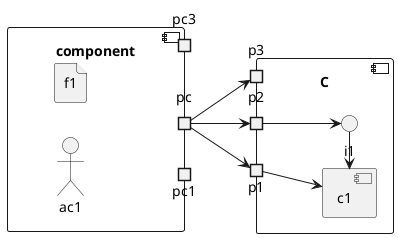 @startuml
left to right direction
component component as c
component c {
    actor ac1
    file f1
    portOut pc1
    portOut pc
    portOut pc3
}
component C {
    component c1
    interface i1
    port p1
    port p2
    port p3
}

pc --> p1
pc --> p2
pc --> p3
p1 --> c1
p2 --> i1
i1 -> c1

@enduml